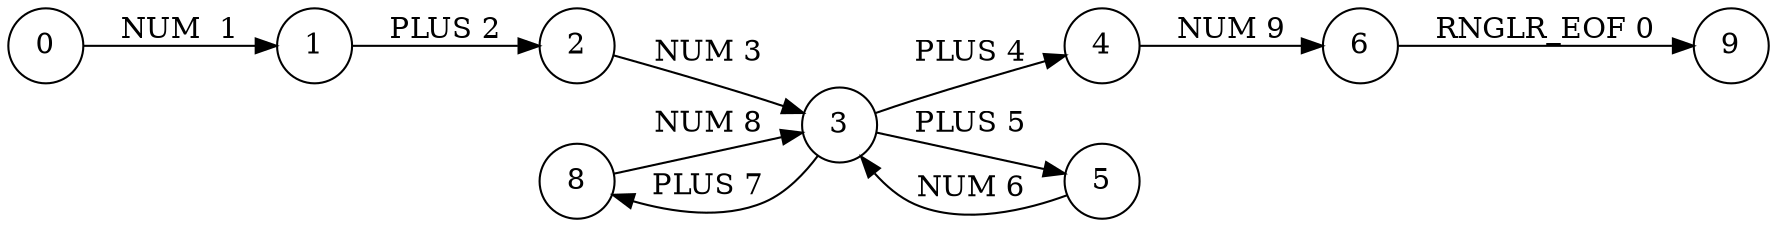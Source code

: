 digraph g
{
rankdir=LR
node [shape=circle]
0 -> 1 [label="NUM  1"]
1 -> 2 [label="PLUS 2"]
2 -> 3 [label="NUM 3"]
3 -> 4 [label="PLUS 4"]
3 -> 5 [label="PLUS 5"]
5 -> 3 [label="NUM 6"]
3 -> 8 [label="PLUS 7"]
8 -> 3 [label="NUM 8"]
4 -> 6 [label="NUM 9"]
6 -> 9 [label="RNGLR_EOF 0"]
{rank = same; 4, 5 }
{rank = same; 2, 8 }
}